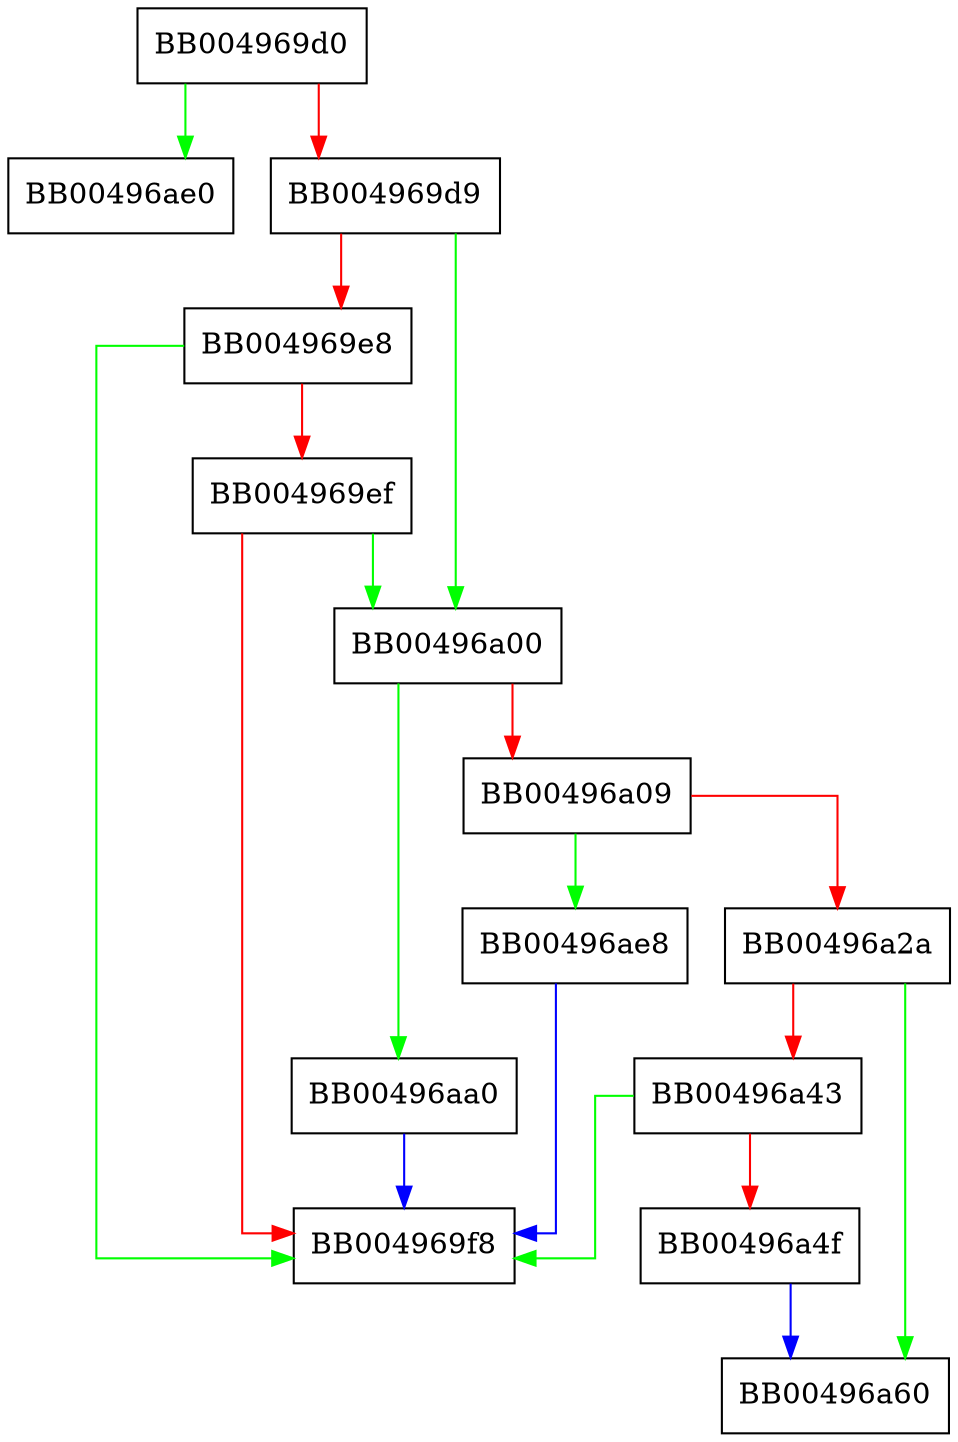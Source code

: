 digraph SSL_use_PrivateKey {
  node [shape="box"];
  graph [splines=ortho];
  BB004969d0 -> BB00496ae0 [color="green"];
  BB004969d0 -> BB004969d9 [color="red"];
  BB004969d9 -> BB00496a00 [color="green"];
  BB004969d9 -> BB004969e8 [color="red"];
  BB004969e8 -> BB004969f8 [color="green"];
  BB004969e8 -> BB004969ef [color="red"];
  BB004969ef -> BB00496a00 [color="green"];
  BB004969ef -> BB004969f8 [color="red"];
  BB00496a00 -> BB00496aa0 [color="green"];
  BB00496a00 -> BB00496a09 [color="red"];
  BB00496a09 -> BB00496ae8 [color="green"];
  BB00496a09 -> BB00496a2a [color="red"];
  BB00496a2a -> BB00496a60 [color="green"];
  BB00496a2a -> BB00496a43 [color="red"];
  BB00496a43 -> BB004969f8 [color="green"];
  BB00496a43 -> BB00496a4f [color="red"];
  BB00496a4f -> BB00496a60 [color="blue"];
  BB00496aa0 -> BB004969f8 [color="blue"];
  BB00496ae8 -> BB004969f8 [color="blue"];
}